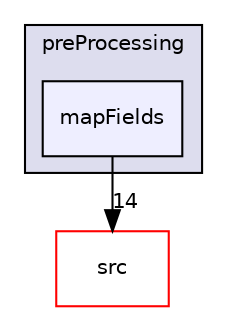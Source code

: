 digraph "applications/utilities/preProcessing/mapFields" {
  bgcolor=transparent;
  compound=true
  node [ fontsize="10", fontname="Helvetica"];
  edge [ labelfontsize="10", labelfontname="Helvetica"];
  subgraph clusterdir_2cb9088fcfa5d85f3ea0b5a37d6be287 {
    graph [ bgcolor="#ddddee", pencolor="black", label="preProcessing" fontname="Helvetica", fontsize="10", URL="dir_2cb9088fcfa5d85f3ea0b5a37d6be287.html"]
  dir_d26617a7d33d39153578b0353f3a825e [shape=box, label="mapFields", style="filled", fillcolor="#eeeeff", pencolor="black", URL="dir_d26617a7d33d39153578b0353f3a825e.html"];
  }
  dir_68267d1309a1af8e8297ef4c3efbcdba [shape=box label="src" color="red" URL="dir_68267d1309a1af8e8297ef4c3efbcdba.html"];
  dir_d26617a7d33d39153578b0353f3a825e->dir_68267d1309a1af8e8297ef4c3efbcdba [headlabel="14", labeldistance=1.5 headhref="dir_000582_000730.html"];
}
